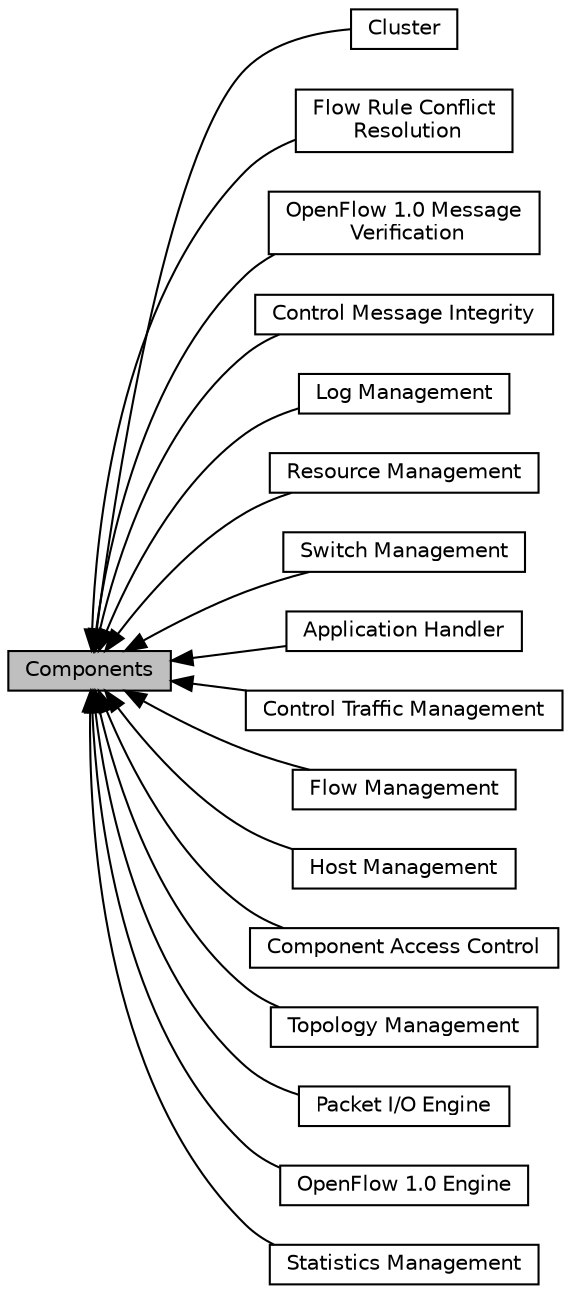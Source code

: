 digraph "Components"
{
  edge [fontname="Helvetica",fontsize="10",labelfontname="Helvetica",labelfontsize="10"];
  node [fontname="Helvetica",fontsize="10",shape=record];
  rankdir=LR;
  Node3 [label="Cluster",height=0.2,width=0.4,color="black", fillcolor="white", style="filled",URL="$group__cluster.html",tooltip="(Admin) cluster "];
  Node4 [label="Flow Rule Conflict\l Resolution",height=0.2,width=0.4,color="black", fillcolor="white", style="filled",URL="$group__conflict.html",tooltip="(Security) flow rule conflict resolution "];
  Node11 [label="OpenFlow 1.0 Message\l Verification",height=0.2,width=0.4,color="black", fillcolor="white", style="filled",URL="$group__ofp__veri.html",tooltip="(Security) OpenFlow 1.0 message verification "];
  Node6 [label="Control Message Integrity",height=0.2,width=0.4,color="black", fillcolor="white", style="filled",URL="$group__dit.html",tooltip="(Security) control message integrity "];
  Node9 [label="Log Management",height=0.2,width=0.4,color="black", fillcolor="white", style="filled",URL="$group__log.html",tooltip="(Base) log management "];
  Node12 [label="Resource Management",height=0.2,width=0.4,color="black", fillcolor="white", style="filled",URL="$group__resource__mgmt.html",tooltip="(Management) resource management "];
  Node14 [label="Switch Management",height=0.2,width=0.4,color="black", fillcolor="white", style="filled",URL="$group__switch__mgmt.html",tooltip="(Management) switch management "];
  Node0 [label="Components",height=0.2,width=0.4,color="black", fillcolor="grey75", style="filled", fontcolor="black"];
  Node1 [label="Application Handler",height=0.2,width=0.4,color="black", fillcolor="white", style="filled",URL="$group__apphdlr.html",tooltip="(Base) application handler "];
  Node16 [label="Control Traffic Management",height=0.2,width=0.4,color="black", fillcolor="white", style="filled",URL="$group__traffic__mgmt.html",tooltip="(Management) control traffic management "];
  Node7 [label="Flow Management",height=0.2,width=0.4,color="black", fillcolor="white", style="filled",URL="$group__flow__mgmt.html",tooltip="(Management) flow management "];
  Node8 [label="Host Management",height=0.2,width=0.4,color="black", fillcolor="white", style="filled",URL="$group__host__mgmt.html",tooltip="(Management) host management "];
  Node2 [label="Component Access Control",height=0.2,width=0.4,color="black", fillcolor="white", style="filled",URL="$group__cac.html",tooltip="(Security) component access control "];
  Node15 [label="Topology Management",height=0.2,width=0.4,color="black", fillcolor="white", style="filled",URL="$group__topo__mgmt.html",tooltip="(Management) topology management "];
  Node5 [label="Packet I/O Engine",height=0.2,width=0.4,color="black", fillcolor="white", style="filled",URL="$group__conn.html",tooltip="(Base) packet I/O engine "];
  Node10 [label="OpenFlow 1.0 Engine",height=0.2,width=0.4,color="black", fillcolor="white", style="filled",URL="$group__ofp10.html",tooltip="(Base) OpenFlow 1.0 engine "];
  Node13 [label="Statistics Management",height=0.2,width=0.4,color="black", fillcolor="white", style="filled",URL="$group__stat__mgmt.html",tooltip="(Management) statistics management "];
  Node0->Node1 [shape=plaintext, dir="back", style="solid"];
  Node0->Node2 [shape=plaintext, dir="back", style="solid"];
  Node0->Node3 [shape=plaintext, dir="back", style="solid"];
  Node0->Node4 [shape=plaintext, dir="back", style="solid"];
  Node0->Node5 [shape=plaintext, dir="back", style="solid"];
  Node0->Node6 [shape=plaintext, dir="back", style="solid"];
  Node0->Node7 [shape=plaintext, dir="back", style="solid"];
  Node0->Node8 [shape=plaintext, dir="back", style="solid"];
  Node0->Node9 [shape=plaintext, dir="back", style="solid"];
  Node0->Node10 [shape=plaintext, dir="back", style="solid"];
  Node0->Node11 [shape=plaintext, dir="back", style="solid"];
  Node0->Node12 [shape=plaintext, dir="back", style="solid"];
  Node0->Node13 [shape=plaintext, dir="back", style="solid"];
  Node0->Node14 [shape=plaintext, dir="back", style="solid"];
  Node0->Node15 [shape=plaintext, dir="back", style="solid"];
  Node0->Node16 [shape=plaintext, dir="back", style="solid"];
}

